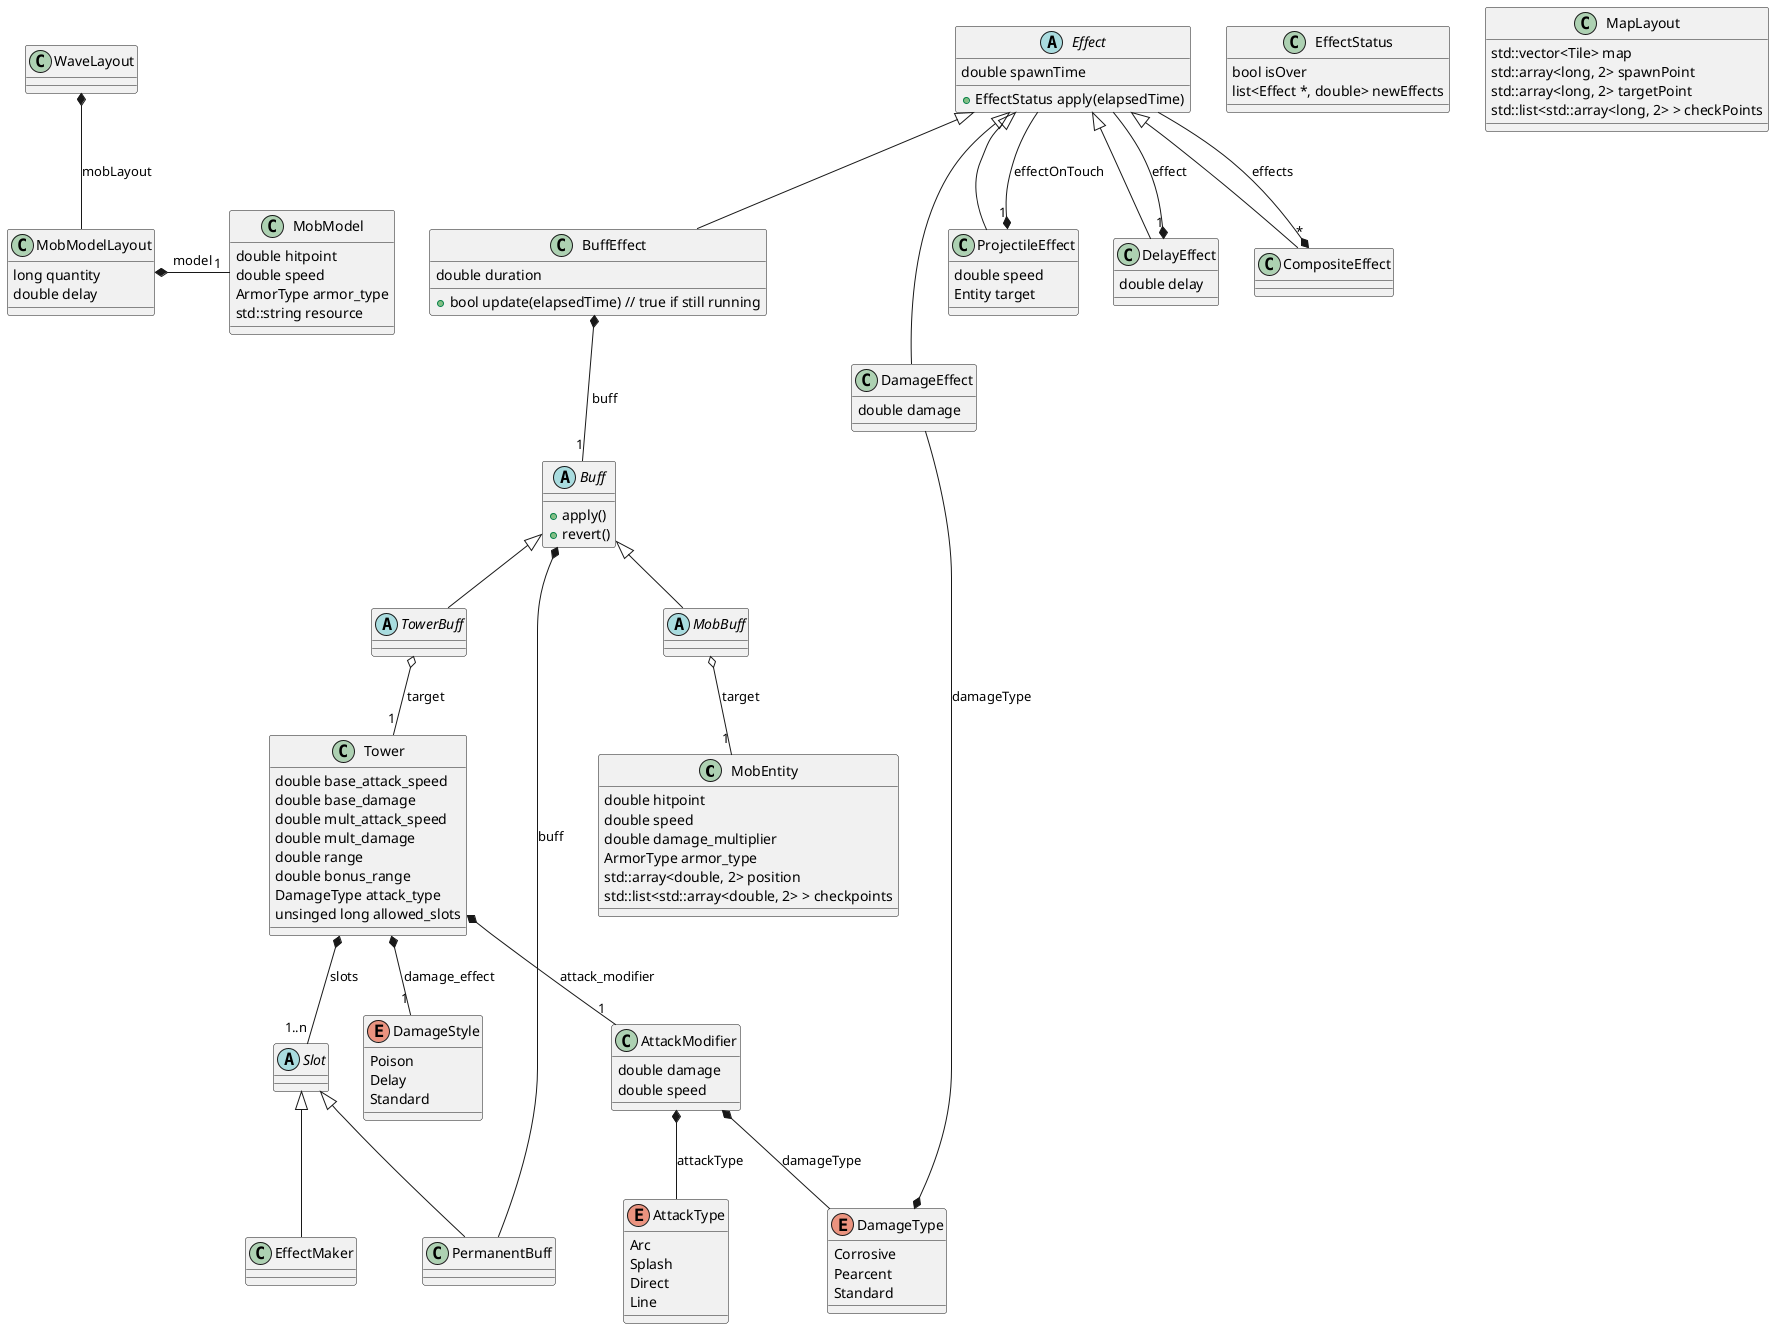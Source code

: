 @startuml bo

class MobEntity

MobEntity : double hitpoint
MobEntity : double speed
MobEntity : double damage_multiplier
MobEntity : ArmorType armor_type
MobEntity : std::array<double, 2> position
MobEntity : std::list<std::array<double, 2> > checkpoints

abstract Buff
Buff : + apply()
Buff : + revert()

abstract MobBuff
MobEntity "1" -u-o MobBuff : target

class Tower
Tower : double base_attack_speed
Tower : double base_damage
Tower : double mult_attack_speed
Tower : double mult_damage
Tower : double range
Tower : double bonus_range
Tower : DamageType attack_type
Tower : unsinged long allowed_slots

abstract TowerBuff
Tower "1" -u-o TowerBuff : target

MobBuff -u-|> Buff
TowerBuff -u-|> Buff

class EffectStatus
EffectStatus : bool isOver
EffectStatus : list<Effect *, double> newEffects

abstract Effect
Effect : + EffectStatus apply(elapsedTime)
Effect : double spawnTime

class BuffEffect
BuffEffect : + bool update(elapsedTime) // true if still running

BuffEffect -u-|> Effect
Buff "1" -u-* BuffEffect : buff
BuffEffect : double duration

class DamageEffect

DamageEffect -u-|> Effect
DamageEffect : double damage
DamageEffect -d-* DamageType : damageType

class ProjectileEffect

ProjectileEffect -u-|> Effect
ProjectileEffect : double speed
ProjectileEffect : Entity target
ProjectileEffect "1" *-d- Effect : effectOnTouch

class DelayEffect

DelayEffect -u-|> Effect
DelayEffect : double delay
DelayEffect "1" *-d- Effect : effect

class CompositeEffect

CompositeEffect -u-|> Effect
CompositeEffect "*" *-d- Effect : effects


class AttackModifier
abstract Slot
class PermanentBuff
class EffectMaker

enum AttackType
AttackType : Arc
AttackType : Splash
AttackType : Direct
AttackType : Line

enum DamageType
DamageType : Corrosive
DamageType : Pearcent
DamageType : Standard

enum DamageStyle
DamageStyle : Poison
DamageStyle : Delay
DamageStyle : Standard

AttackModifier *-d- AttackType : attackType
AttackModifier *-d- DamageType : damageType
AttackModifier : double damage
AttackModifier : double speed

Tower *-d- "1" DamageStyle : damage_effect
Tower *-d- "1" AttackModifier : attack_modifier
Tower *-d- "1..n" Slot : slots
PermanentBuff -u-|> Slot
EffectMaker -u-|> Slot

PermanentBuff -u-* Buff : buff

class MapLayout

MapLayout : std::vector<Tile> map
MapLayout : std::array<long, 2> spawnPoint
MapLayout : std::array<long, 2> targetPoint
MapLayout : std::list<std::array<long, 2> > checkPoints

class WaveLayout

MobModelLayout -u-* WaveLayout : mobLayout

class MobModelLayout

MobModelLayout : long quantity
MobModelLayout : double delay
MobModelLayout *- "1" MobModel : model

class MobModel

MobModel : double hitpoint
MobModel : double speed
MobModel : ArmorType armor_type
MobModel : std::string resource

@enduml
